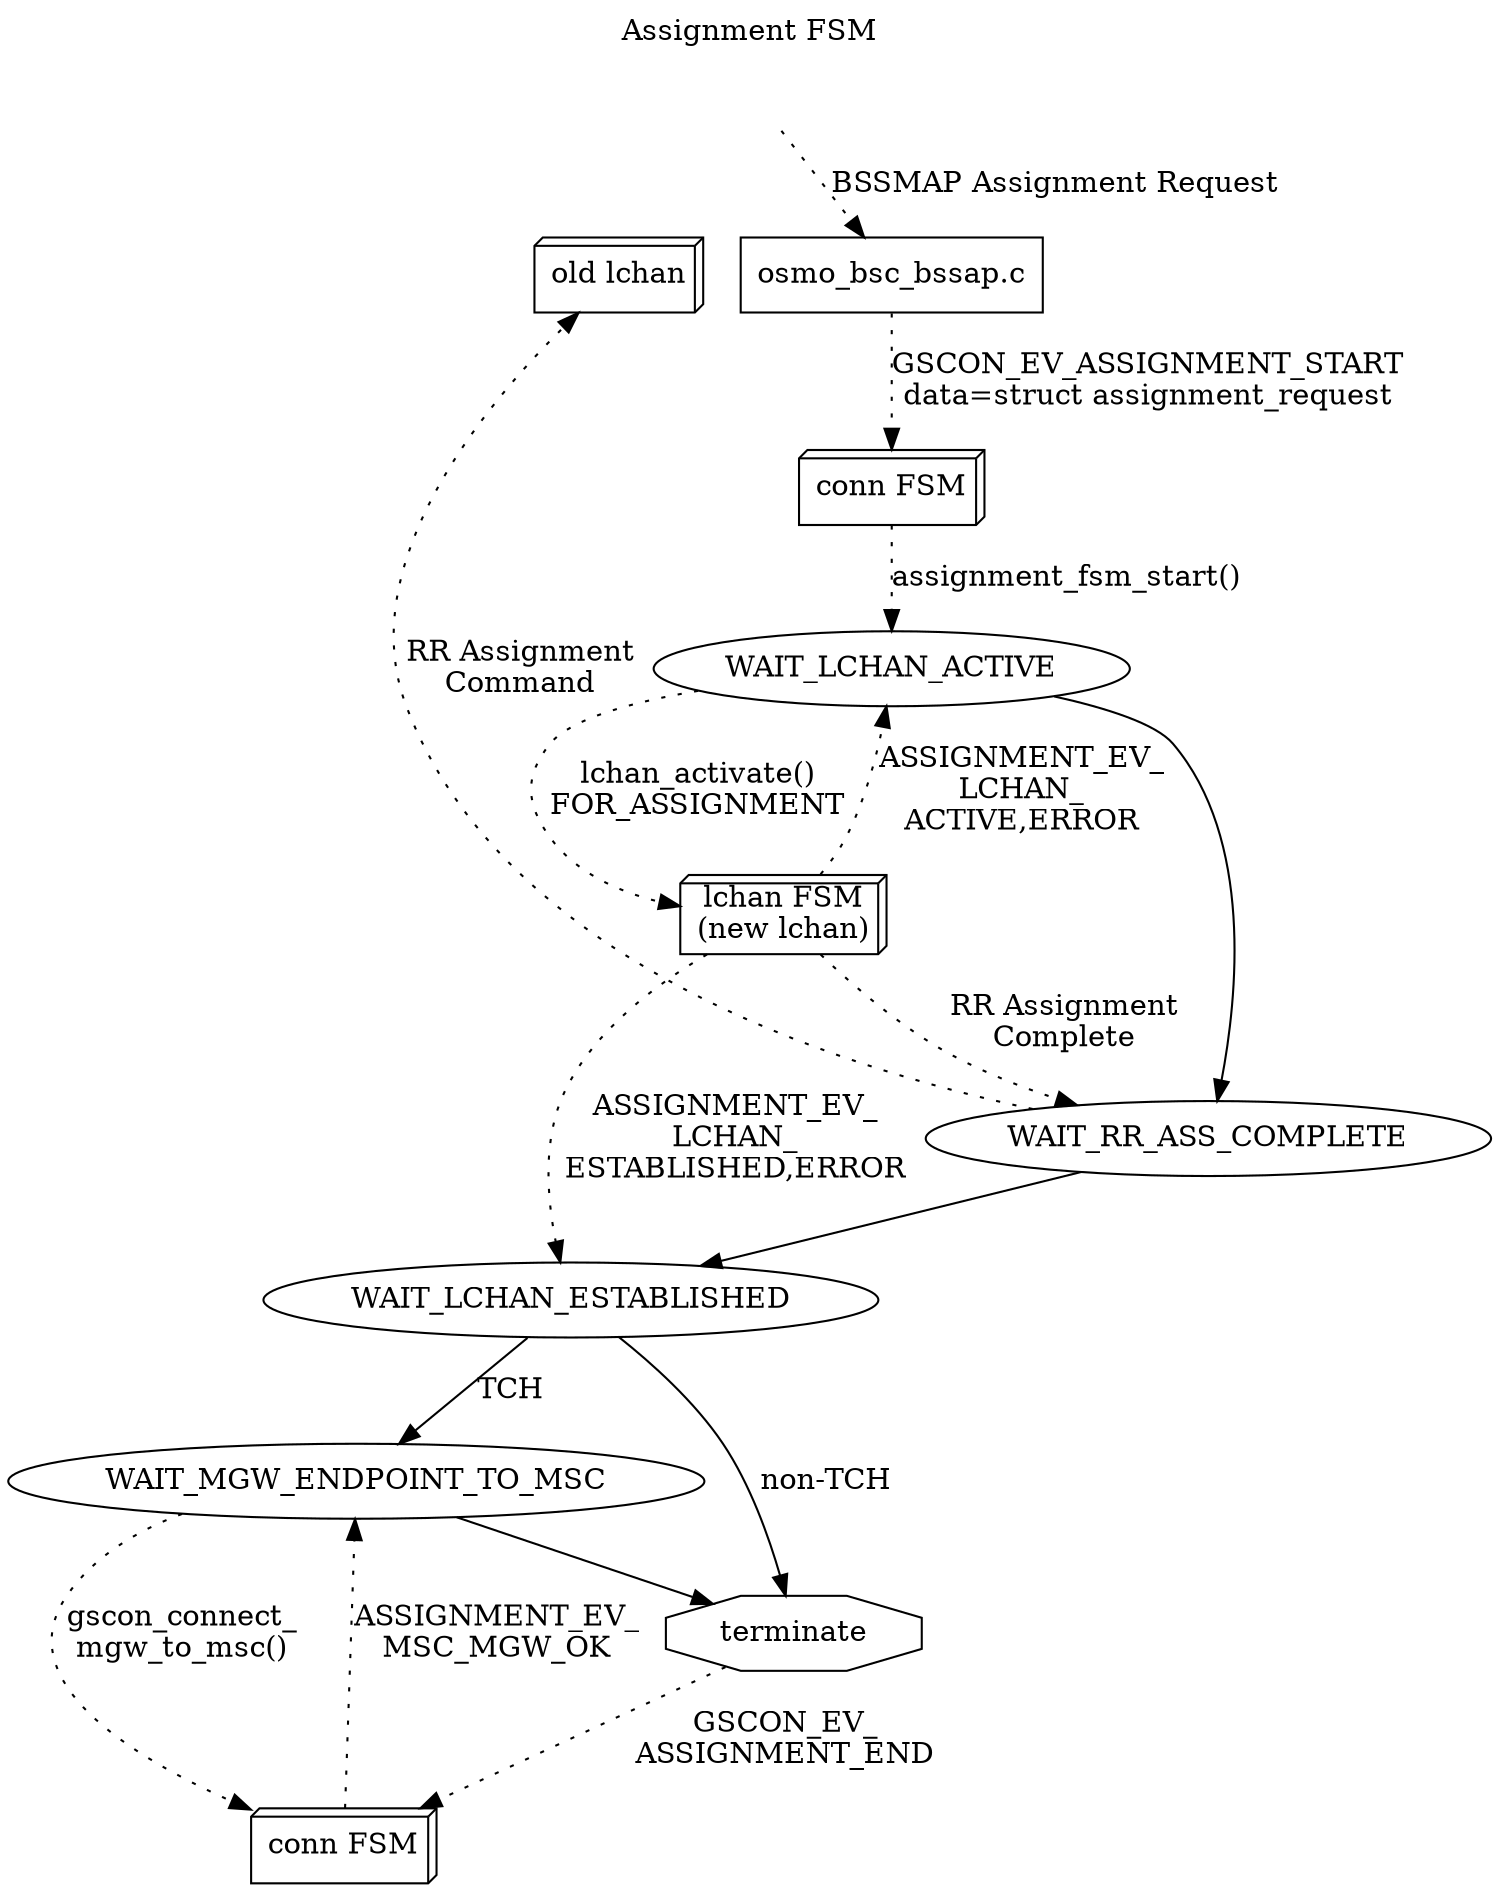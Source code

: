 digraph G {
rankdir=TB
labelloc=t; label="Assignment FSM"
	
	WAIT_LCHAN_ACTIVE
	WAIT_RR_ASS_COMPLETE
	WAIT_LCHAN_ESTABLISHED
	WAIT_MGW_ENDPOINT_TO_MSC
	terminate [shape=octagon]
	
	gscon [label="conn FSM",shape=box3d]
	gscon2 [label="conn FSM",shape=box3d]
	lchan [label="lchan FSM\n(new lchan)",shape=box3d]
	old_lchan [label="old lchan",shape=box3d]

	bssap [label="osmo_bsc_bssap.c",shape=box]

	invisible [style="invisible"]
	invisible -> bssap [label="BSSMAP Assignment Request",style=dotted]
	invisible -> old_lchan [style=invisible,arrowhead=none]

	bssap -> gscon [label="GSCON_EV_ASSIGNMENT_START\ndata=struct assignment_request",style=dotted]

	gscon -> WAIT_LCHAN_ACTIVE [label="assignment_fsm_start()",style=dotted]
        WAIT_LCHAN_ACTIVE -> lchan [label="lchan_activate()\nFOR_ASSIGNMENT",style=dotted]
	lchan -> WAIT_LCHAN_ACTIVE [label="ASSIGNMENT_EV_\nLCHAN_\nACTIVE,ERROR",style=dotted]
	lchan -> WAIT_LCHAN_ESTABLISHED [label="ASSIGNMENT_EV_\nLCHAN_\nESTABLISHED,ERROR",style=dotted]

	WAIT_LCHAN_ACTIVE -> WAIT_RR_ASS_COMPLETE

	WAIT_RR_ASS_COMPLETE -> old_lchan [label="RR Assignment\nCommand",style=dotted,constraint=false]
	lchan -> WAIT_RR_ASS_COMPLETE [label="RR Assignment\nComplete",style=dotted]

	WAIT_RR_ASS_COMPLETE -> WAIT_LCHAN_ESTABLISHED

	WAIT_LCHAN_ESTABLISHED -> WAIT_MGW_ENDPOINT_TO_MSC [label="TCH"]
	WAIT_LCHAN_ESTABLISHED -> terminate [label="non-TCH"]
	WAIT_MGW_ENDPOINT_TO_MSC -> terminate
	WAIT_MGW_ENDPOINT_TO_MSC -> gscon2 [label="gscon_connect_\nmgw_to_msc()",style=dotted]
	gscon2 -> WAIT_MGW_ENDPOINT_TO_MSC [label="ASSIGNMENT_EV_\nMSC_MGW_OK",style=dotted]
	terminate -> gscon2 [label="GSCON_EV_\nASSIGNMENT_END",style=dotted]
}
